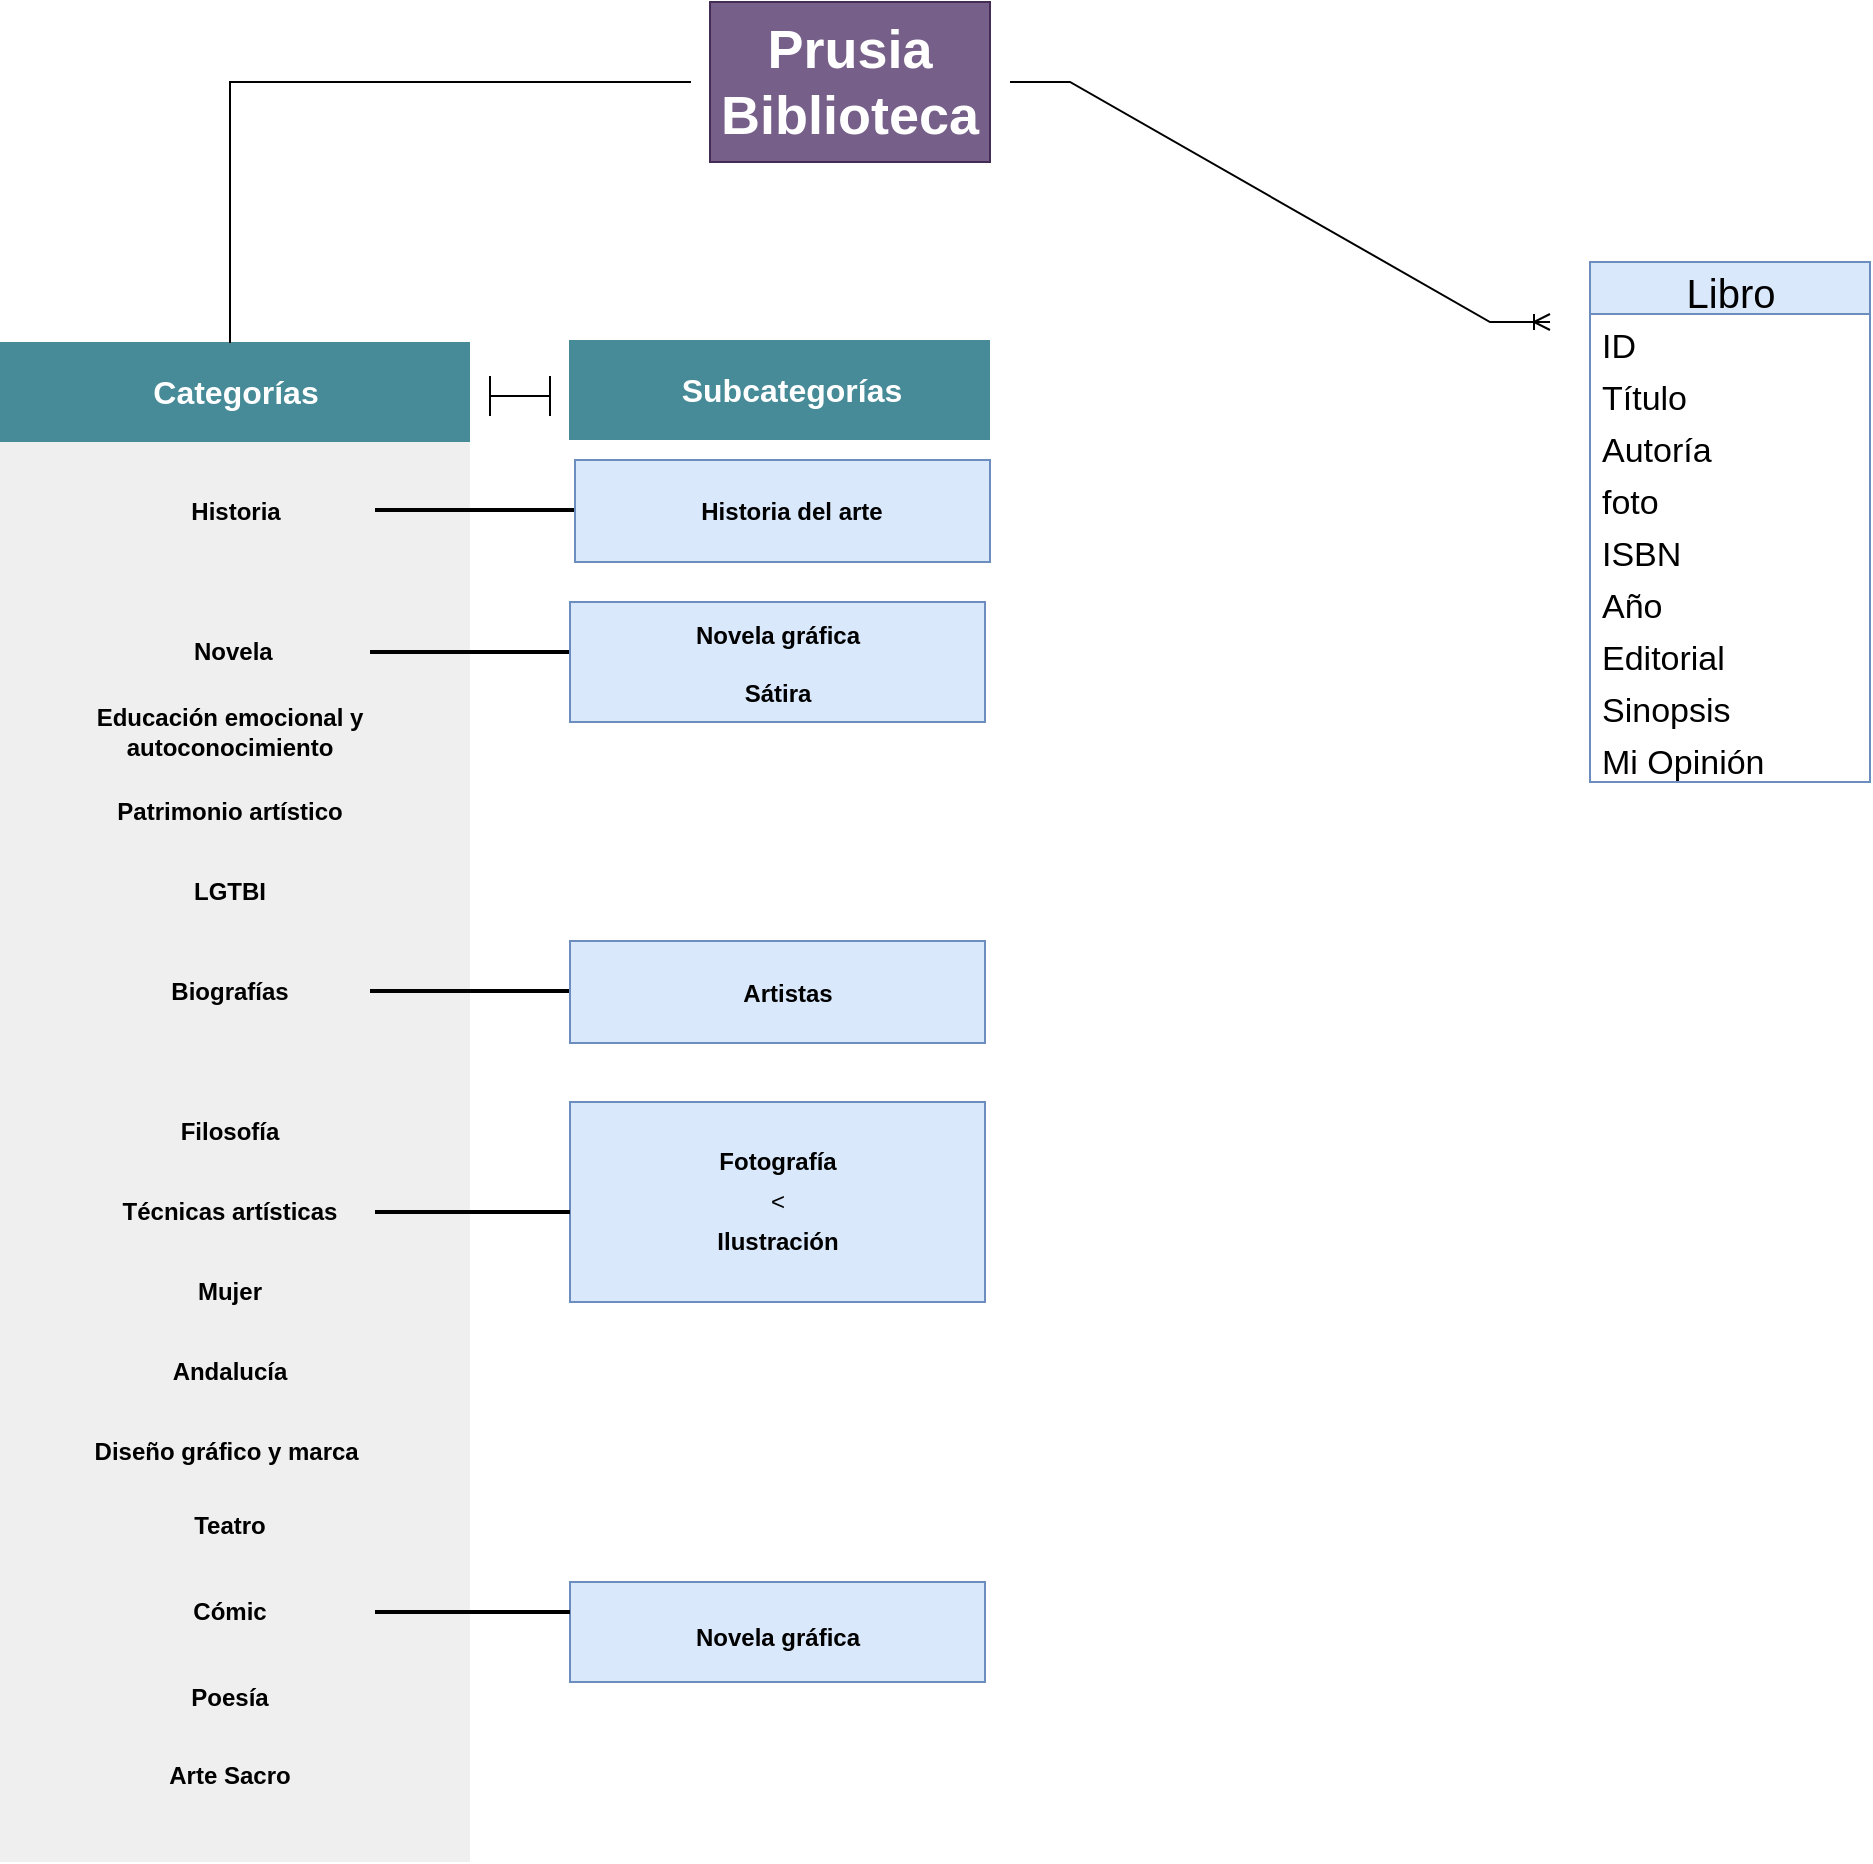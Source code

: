 <mxfile version="21.6.6" type="github">
  <diagram name="Página-1" id="WWT719LNny2tgm_pu9T7">
    <mxGraphModel dx="794" dy="456" grid="1" gridSize="10" guides="1" tooltips="1" connect="1" arrows="1" fold="1" page="1" pageScale="1" pageWidth="1169" pageHeight="1654" math="0" shadow="0">
      <root>
        <mxCell id="0" />
        <mxCell id="1" parent="0" />
        <mxCell id="pwxFlleVJRA5MfowCO8P-1" value="&amp;lt;" style="rounded=0;whiteSpace=wrap;html=1;fillColor=#dae8fc;strokeColor=#6c8ebf;" parent="1" vertex="1">
          <mxGeometry x="430" y="630" width="207.5" height="100" as="geometry" />
        </mxCell>
        <mxCell id="_dK-4oPuBix2GQUZl8pp-24" value="" style="rounded=0;whiteSpace=wrap;html=1;fillColor=#EFEFF0;strokeColor=none;" parent="1" vertex="1">
          <mxGeometry x="145" y="300" width="235" height="710" as="geometry" />
        </mxCell>
        <mxCell id="_dK-4oPuBix2GQUZl8pp-1" value="&lt;b&gt;&lt;font style=&quot;font-size: 27px;&quot;&gt;Prusia Biblioteca&lt;/font&gt;&lt;/b&gt;" style="text;strokeColor=#432D57;align=center;fillColor=#76608a;html=1;verticalAlign=middle;whiteSpace=wrap;rounded=0;fontColor=#ffffff;" parent="1" vertex="1">
          <mxGeometry x="500" y="80" width="140" height="80" as="geometry" />
        </mxCell>
        <mxCell id="_dK-4oPuBix2GQUZl8pp-2" value="&lt;span style=&quot;&quot;&gt;&lt;b&gt;&amp;nbsp;Novela&lt;/b&gt;&lt;/span&gt;" style="text;strokeColor=none;align=center;fillColor=none;html=1;verticalAlign=middle;whiteSpace=wrap;rounded=0;" parent="1" vertex="1">
          <mxGeometry x="190" y="390" width="140" height="30" as="geometry" />
        </mxCell>
        <mxCell id="_dK-4oPuBix2GQUZl8pp-3" value="&lt;span style=&quot;&quot;&gt;&lt;b&gt;Historia&lt;/b&gt;&lt;/span&gt;" style="text;strokeColor=none;align=center;fillColor=none;html=1;verticalAlign=middle;whiteSpace=wrap;rounded=0;" parent="1" vertex="1">
          <mxGeometry x="192.5" y="320" width="140" height="30" as="geometry" />
        </mxCell>
        <mxCell id="_dK-4oPuBix2GQUZl8pp-4" value="&lt;span style=&quot;&quot;&gt;&lt;b&gt;Educación emocional y autoconocimiento&lt;/b&gt;&lt;/span&gt;" style="text;strokeColor=none;align=center;fillColor=none;html=1;verticalAlign=middle;whiteSpace=wrap;rounded=0;" parent="1" vertex="1">
          <mxGeometry x="190" y="430" width="140" height="30" as="geometry" />
        </mxCell>
        <mxCell id="_dK-4oPuBix2GQUZl8pp-7" value="&lt;span style=&quot;&quot;&gt;&lt;b&gt;Biografías&lt;/b&gt;&lt;/span&gt;" style="text;strokeColor=none;align=center;fillColor=none;html=1;verticalAlign=middle;whiteSpace=wrap;rounded=0;" parent="1" vertex="1">
          <mxGeometry x="190" y="560" width="140" height="30" as="geometry" />
        </mxCell>
        <mxCell id="_dK-4oPuBix2GQUZl8pp-8" value="&lt;span style=&quot;&quot;&gt;&lt;b&gt;Técnicas artísticas&lt;/b&gt;&lt;/span&gt;" style="text;strokeColor=none;align=center;fillColor=none;html=1;verticalAlign=middle;whiteSpace=wrap;rounded=0;" parent="1" vertex="1">
          <mxGeometry x="190" y="670" width="140" height="30" as="geometry" />
        </mxCell>
        <mxCell id="_dK-4oPuBix2GQUZl8pp-9" value="&lt;span style=&quot;&quot;&gt;&lt;b&gt;Mujer&lt;/b&gt;&lt;/span&gt;" style="text;strokeColor=none;align=center;fillColor=none;html=1;verticalAlign=middle;whiteSpace=wrap;rounded=0;" parent="1" vertex="1">
          <mxGeometry x="190" y="710" width="140" height="30" as="geometry" />
        </mxCell>
        <mxCell id="_dK-4oPuBix2GQUZl8pp-10" value="&lt;span style=&quot;&quot;&gt;&lt;b&gt;Patrimonio artístico&lt;/b&gt;&lt;/span&gt;" style="text;strokeColor=none;align=center;fillColor=none;html=1;verticalAlign=middle;whiteSpace=wrap;rounded=0;" parent="1" vertex="1">
          <mxGeometry x="190" y="470" width="140" height="30" as="geometry" />
        </mxCell>
        <mxCell id="_dK-4oPuBix2GQUZl8pp-11" value="&lt;span style=&quot;&quot;&gt;&lt;b&gt;LGTBI&lt;/b&gt;&lt;/span&gt;" style="text;strokeColor=none;align=center;fillColor=none;html=1;verticalAlign=middle;whiteSpace=wrap;rounded=0;" parent="1" vertex="1">
          <mxGeometry x="190" y="510" width="140" height="30" as="geometry" />
        </mxCell>
        <mxCell id="_dK-4oPuBix2GQUZl8pp-13" value="&lt;span style=&quot;&quot;&gt;&lt;b&gt;Diseño gráfico y marca&amp;nbsp;&lt;/b&gt;&lt;/span&gt;" style="text;strokeColor=none;align=center;fillColor=none;html=1;verticalAlign=middle;whiteSpace=wrap;rounded=0;" parent="1" vertex="1">
          <mxGeometry x="190" y="790" width="140" height="30" as="geometry" />
        </mxCell>
        <mxCell id="_dK-4oPuBix2GQUZl8pp-14" value="&lt;span style=&quot;&quot;&gt;&lt;b&gt;Fotografía&lt;/b&gt;&lt;/span&gt;" style="text;strokeColor=none;align=center;fillColor=none;html=1;verticalAlign=middle;whiteSpace=wrap;rounded=0;" parent="1" vertex="1">
          <mxGeometry x="464" y="645" width="140" height="30" as="geometry" />
        </mxCell>
        <mxCell id="_dK-4oPuBix2GQUZl8pp-15" value="&lt;span style=&quot;&quot;&gt;&lt;b&gt;Ilustración&lt;/b&gt;&lt;/span&gt;" style="text;strokeColor=none;align=center;fillColor=none;html=1;verticalAlign=middle;whiteSpace=wrap;rounded=0;" parent="1" vertex="1">
          <mxGeometry x="464" y="685" width="140" height="30" as="geometry" />
        </mxCell>
        <mxCell id="_dK-4oPuBix2GQUZl8pp-16" value="&lt;span style=&quot;&quot;&gt;&lt;b&gt;Andalucía&lt;/b&gt;&lt;/span&gt;" style="text;strokeColor=none;align=center;fillColor=none;html=1;verticalAlign=middle;whiteSpace=wrap;rounded=0;" parent="1" vertex="1">
          <mxGeometry x="190" y="750" width="140" height="30" as="geometry" />
        </mxCell>
        <mxCell id="_dK-4oPuBix2GQUZl8pp-25" value="" style="rounded=0;whiteSpace=wrap;html=1;fillColor=#468B97;strokeColor=none;" parent="1" vertex="1">
          <mxGeometry x="145" y="250" width="235" height="50" as="geometry" />
        </mxCell>
        <mxCell id="_dK-4oPuBix2GQUZl8pp-26" style="edgeStyle=orthogonalEdgeStyle;rounded=0;orthogonalLoop=1;jettySize=auto;html=1;exitX=0.5;exitY=1;exitDx=0;exitDy=0;" parent="1" source="_dK-4oPuBix2GQUZl8pp-25" target="_dK-4oPuBix2GQUZl8pp-25" edge="1">
          <mxGeometry relative="1" as="geometry" />
        </mxCell>
        <mxCell id="_dK-4oPuBix2GQUZl8pp-28" value="&lt;span style=&quot;&quot;&gt;&lt;b&gt;&lt;font style=&quot;font-size: 16px;&quot; color=&quot;#ffffff&quot;&gt;Categorías&lt;/font&gt;&lt;/b&gt;&lt;/span&gt;" style="text;strokeColor=none;align=center;fillColor=none;html=1;verticalAlign=middle;whiteSpace=wrap;rounded=0;" parent="1" vertex="1">
          <mxGeometry x="192.5" y="260" width="140" height="30" as="geometry" />
        </mxCell>
        <mxCell id="_dK-4oPuBix2GQUZl8pp-37" value="" style="edgeStyle=entityRelationEdgeStyle;fontSize=12;html=1;endArrow=ERoneToMany;rounded=0;" parent="1" edge="1">
          <mxGeometry width="100" height="100" relative="1" as="geometry">
            <mxPoint x="650" y="120" as="sourcePoint" />
            <mxPoint x="920" y="240" as="targetPoint" />
          </mxGeometry>
        </mxCell>
        <mxCell id="_dK-4oPuBix2GQUZl8pp-42" value="&lt;span style=&quot;&quot;&gt;&lt;b&gt;Teatro&lt;/b&gt;&lt;/span&gt;" style="text;strokeColor=none;align=center;fillColor=none;html=1;verticalAlign=middle;whiteSpace=wrap;rounded=0;" parent="1" vertex="1">
          <mxGeometry x="190" y="827" width="140" height="30" as="geometry" />
        </mxCell>
        <mxCell id="_dK-4oPuBix2GQUZl8pp-43" value="&lt;b&gt;Filosofía&lt;/b&gt;" style="text;strokeColor=none;align=center;fillColor=none;html=1;verticalAlign=middle;whiteSpace=wrap;rounded=0;" parent="1" vertex="1">
          <mxGeometry x="190" y="630" width="140" height="30" as="geometry" />
        </mxCell>
        <mxCell id="pwxFlleVJRA5MfowCO8P-2" value="" style="rounded=0;whiteSpace=wrap;html=1;fillColor=#468B97;strokeColor=none;" parent="1" vertex="1">
          <mxGeometry x="429.5" y="249" width="210.5" height="50" as="geometry" />
        </mxCell>
        <mxCell id="pwxFlleVJRA5MfowCO8P-3" value="&lt;span style=&quot;&quot;&gt;&lt;b&gt;&lt;font style=&quot;font-size: 16px;&quot; color=&quot;#ffffff&quot;&gt;Subcategorías&lt;/font&gt;&lt;/b&gt;&lt;/span&gt;" style="text;strokeColor=none;align=center;fillColor=none;html=1;verticalAlign=middle;whiteSpace=wrap;rounded=0;" parent="1" vertex="1">
          <mxGeometry x="471" y="259" width="140" height="30" as="geometry" />
        </mxCell>
        <mxCell id="pwxFlleVJRA5MfowCO8P-6" value="" style="shape=crossbar;whiteSpace=wrap;html=1;rounded=1;" parent="1" vertex="1">
          <mxGeometry x="390" y="267" width="30" height="20" as="geometry" />
        </mxCell>
        <mxCell id="pwxFlleVJRA5MfowCO8P-7" value="" style="shape=partialRectangle;whiteSpace=wrap;html=1;bottom=0;right=0;fillColor=none;" parent="1" vertex="1">
          <mxGeometry x="260" y="120" width="230" height="130" as="geometry" />
        </mxCell>
        <mxCell id="pwxFlleVJRA5MfowCO8P-12" value="" style="line;strokeWidth=2;html=1;" parent="1" vertex="1">
          <mxGeometry x="332.5" y="680" width="97.5" height="10" as="geometry" />
        </mxCell>
        <mxCell id="pwxFlleVJRA5MfowCO8P-16" value="" style="line;strokeWidth=2;html=1;" parent="1" vertex="1">
          <mxGeometry x="330" y="400" width="110" height="10" as="geometry" />
        </mxCell>
        <mxCell id="pwxFlleVJRA5MfowCO8P-13" value="" style="rounded=0;whiteSpace=wrap;html=1;fillColor=#dae8fc;strokeColor=#6c8ebf;" parent="1" vertex="1">
          <mxGeometry x="430" y="380" width="207.5" height="60" as="geometry" />
        </mxCell>
        <mxCell id="pwxFlleVJRA5MfowCO8P-14" value="&lt;span style=&quot;&quot;&gt;&lt;b&gt;Novela gráfica&lt;/b&gt;&lt;/span&gt;" style="text;strokeColor=none;align=center;fillColor=none;html=1;verticalAlign=middle;whiteSpace=wrap;rounded=0;" parent="1" vertex="1">
          <mxGeometry x="464" y="382" width="140" height="30" as="geometry" />
        </mxCell>
        <mxCell id="pwxFlleVJRA5MfowCO8P-15" value="&lt;span style=&quot;&quot;&gt;&lt;b&gt;Sátira&lt;/b&gt;&lt;/span&gt;" style="text;strokeColor=none;align=center;fillColor=none;html=1;verticalAlign=middle;whiteSpace=wrap;rounded=0;" parent="1" vertex="1">
          <mxGeometry x="464" y="411" width="140" height="30" as="geometry" />
        </mxCell>
        <mxCell id="pwxFlleVJRA5MfowCO8P-17" value="&lt;span style=&quot;&quot;&gt;&lt;b&gt;Cómic&lt;/b&gt;&lt;/span&gt;" style="text;strokeColor=none;align=center;fillColor=none;html=1;verticalAlign=middle;whiteSpace=wrap;rounded=0;" parent="1" vertex="1">
          <mxGeometry x="190" y="870" width="140" height="30" as="geometry" />
        </mxCell>
        <mxCell id="pwxFlleVJRA5MfowCO8P-18" value="" style="rounded=0;whiteSpace=wrap;html=1;fillColor=#dae8fc;strokeColor=#6c8ebf;" parent="1" vertex="1">
          <mxGeometry x="430" y="870" width="207.5" height="50" as="geometry" />
        </mxCell>
        <mxCell id="pwxFlleVJRA5MfowCO8P-19" value="&lt;span style=&quot;&quot;&gt;&lt;b&gt;Novela gráfica&lt;/b&gt;&lt;/span&gt;" style="text;strokeColor=none;align=center;fillColor=none;html=1;verticalAlign=middle;whiteSpace=wrap;rounded=0;" parent="1" vertex="1">
          <mxGeometry x="464" y="883" width="140" height="30" as="geometry" />
        </mxCell>
        <mxCell id="pwxFlleVJRA5MfowCO8P-21" value="" style="line;strokeWidth=2;html=1;" parent="1" vertex="1">
          <mxGeometry x="332.5" y="880" width="97.5" height="10" as="geometry" />
        </mxCell>
        <mxCell id="pwxFlleVJRA5MfowCO8P-22" value="&lt;span style=&quot;&quot;&gt;&lt;b&gt;Poesía&lt;/b&gt;&lt;/span&gt;" style="text;strokeColor=none;align=center;fillColor=none;html=1;verticalAlign=middle;whiteSpace=wrap;rounded=0;" parent="1" vertex="1">
          <mxGeometry x="190" y="913" width="140" height="30" as="geometry" />
        </mxCell>
        <mxCell id="pwxFlleVJRA5MfowCO8P-24" value="" style="line;strokeWidth=2;html=1;" parent="1" vertex="1">
          <mxGeometry x="332.5" y="329" width="110" height="10" as="geometry" />
        </mxCell>
        <mxCell id="pwxFlleVJRA5MfowCO8P-25" value="" style="rounded=0;whiteSpace=wrap;html=1;fillColor=#dae8fc;strokeColor=#6c8ebf;" parent="1" vertex="1">
          <mxGeometry x="432.5" y="309" width="207.5" height="51" as="geometry" />
        </mxCell>
        <mxCell id="_dK-4oPuBix2GQUZl8pp-5" value="&lt;span style=&quot;&quot;&gt;&lt;b&gt;Historia del arte&lt;/b&gt;&lt;/span&gt;" style="text;strokeColor=none;align=center;fillColor=none;html=1;verticalAlign=middle;whiteSpace=wrap;rounded=0;" parent="1" vertex="1">
          <mxGeometry x="471" y="320" width="140" height="30" as="geometry" />
        </mxCell>
        <mxCell id="pwxFlleVJRA5MfowCO8P-26" value="" style="line;strokeWidth=2;html=1;" parent="1" vertex="1">
          <mxGeometry x="330" y="569.5" width="110" height="10" as="geometry" />
        </mxCell>
        <mxCell id="pwxFlleVJRA5MfowCO8P-27" value="" style="rounded=0;whiteSpace=wrap;html=1;fillColor=#dae8fc;strokeColor=#6c8ebf;" parent="1" vertex="1">
          <mxGeometry x="430" y="549.5" width="207.5" height="51" as="geometry" />
        </mxCell>
        <mxCell id="pwxFlleVJRA5MfowCO8P-28" value="&lt;span style=&quot;&quot;&gt;&lt;b&gt;Artistas&lt;/b&gt;&lt;/span&gt;" style="text;strokeColor=none;align=center;fillColor=none;html=1;verticalAlign=middle;whiteSpace=wrap;rounded=0;" parent="1" vertex="1">
          <mxGeometry x="468.5" y="560.5" width="140" height="30" as="geometry" />
        </mxCell>
        <mxCell id="pwxFlleVJRA5MfowCO8P-38" value="Libro" style="swimlane;fontStyle=0;childLayout=stackLayout;horizontal=1;startSize=26;fillColor=#dae8fc;horizontalStack=0;resizeParent=1;resizeParentMax=0;resizeLast=0;collapsible=1;marginBottom=0;html=1;strokeColor=#6c8ebf;fontSize=20;spacing=5;spacingTop=3;" parent="1" vertex="1">
          <mxGeometry x="940" y="210" width="140" height="260" as="geometry">
            <mxRectangle x="710" y="600.5" width="70" height="30" as="alternateBounds" />
          </mxGeometry>
        </mxCell>
        <mxCell id="pwxFlleVJRA5MfowCO8P-39" value="ID" style="text;strokeColor=none;fillColor=none;align=left;verticalAlign=top;spacingLeft=4;spacingRight=4;overflow=hidden;rotatable=0;points=[[0,0.5],[1,0.5]];portConstraint=eastwest;whiteSpace=wrap;html=1;fontSize=17;" parent="pwxFlleVJRA5MfowCO8P-38" vertex="1">
          <mxGeometry y="26" width="140" height="26" as="geometry" />
        </mxCell>
        <mxCell id="pwxFlleVJRA5MfowCO8P-40" value="Título" style="text;strokeColor=none;fillColor=none;align=left;verticalAlign=top;spacingLeft=4;spacingRight=4;overflow=hidden;rotatable=0;points=[[0,0.5],[1,0.5]];portConstraint=eastwest;whiteSpace=wrap;html=1;fontSize=17;" parent="pwxFlleVJRA5MfowCO8P-38" vertex="1">
          <mxGeometry y="52" width="140" height="26" as="geometry" />
        </mxCell>
        <mxCell id="pwxFlleVJRA5MfowCO8P-41" value="Autoría" style="text;strokeColor=none;fillColor=none;align=left;verticalAlign=top;spacingLeft=4;spacingRight=4;overflow=hidden;rotatable=0;points=[[0,0.5],[1,0.5]];portConstraint=eastwest;whiteSpace=wrap;html=1;fontSize=17;" parent="pwxFlleVJRA5MfowCO8P-38" vertex="1">
          <mxGeometry y="78" width="140" height="26" as="geometry" />
        </mxCell>
        <mxCell id="pwxFlleVJRA5MfowCO8P-50" value="foto" style="text;strokeColor=none;fillColor=none;align=left;verticalAlign=top;spacingLeft=4;spacingRight=4;overflow=hidden;rotatable=0;points=[[0,0.5],[1,0.5]];portConstraint=eastwest;whiteSpace=wrap;html=1;fontSize=17;" parent="pwxFlleVJRA5MfowCO8P-38" vertex="1">
          <mxGeometry y="104" width="140" height="26" as="geometry" />
        </mxCell>
        <mxCell id="pwxFlleVJRA5MfowCO8P-51" value="ISBN" style="text;strokeColor=none;fillColor=none;align=left;verticalAlign=top;spacingLeft=4;spacingRight=4;overflow=hidden;rotatable=0;points=[[0,0.5],[1,0.5]];portConstraint=eastwest;whiteSpace=wrap;html=1;fontSize=17;" parent="pwxFlleVJRA5MfowCO8P-38" vertex="1">
          <mxGeometry y="130" width="140" height="26" as="geometry" />
        </mxCell>
        <mxCell id="pwxFlleVJRA5MfowCO8P-52" value="Año" style="text;strokeColor=none;fillColor=none;align=left;verticalAlign=top;spacingLeft=4;spacingRight=4;overflow=hidden;rotatable=0;points=[[0,0.5],[1,0.5]];portConstraint=eastwest;whiteSpace=wrap;html=1;fontSize=17;" parent="pwxFlleVJRA5MfowCO8P-38" vertex="1">
          <mxGeometry y="156" width="140" height="26" as="geometry" />
        </mxCell>
        <mxCell id="pwxFlleVJRA5MfowCO8P-53" value="Editorial" style="text;strokeColor=none;fillColor=none;align=left;verticalAlign=top;spacingLeft=4;spacingRight=4;overflow=hidden;rotatable=0;points=[[0,0.5],[1,0.5]];portConstraint=eastwest;whiteSpace=wrap;html=1;fontSize=17;" parent="pwxFlleVJRA5MfowCO8P-38" vertex="1">
          <mxGeometry y="182" width="140" height="26" as="geometry" />
        </mxCell>
        <mxCell id="pwxFlleVJRA5MfowCO8P-54" value="Sinopsis" style="text;strokeColor=none;fillColor=none;align=left;verticalAlign=top;spacingLeft=4;spacingRight=4;overflow=hidden;rotatable=0;points=[[0,0.5],[1,0.5]];portConstraint=eastwest;whiteSpace=wrap;html=1;fontSize=17;" parent="pwxFlleVJRA5MfowCO8P-38" vertex="1">
          <mxGeometry y="208" width="140" height="26" as="geometry" />
        </mxCell>
        <mxCell id="pwxFlleVJRA5MfowCO8P-55" value="Mi Opinión" style="text;strokeColor=none;fillColor=none;align=left;verticalAlign=top;spacingLeft=4;spacingRight=4;overflow=hidden;rotatable=0;points=[[0,0.5],[1,0.5]];portConstraint=eastwest;whiteSpace=wrap;html=1;fontSize=17;" parent="pwxFlleVJRA5MfowCO8P-38" vertex="1">
          <mxGeometry y="234" width="140" height="26" as="geometry" />
        </mxCell>
        <mxCell id="sutuBHRi3n4paaQfALvP-1" value="&lt;span style=&quot;&quot;&gt;&lt;b&gt;Arte Sacro&lt;/b&gt;&lt;/span&gt;" style="text;strokeColor=none;align=center;fillColor=none;html=1;verticalAlign=middle;whiteSpace=wrap;rounded=0;" parent="1" vertex="1">
          <mxGeometry x="190" y="952" width="140" height="30" as="geometry" />
        </mxCell>
      </root>
    </mxGraphModel>
  </diagram>
</mxfile>
